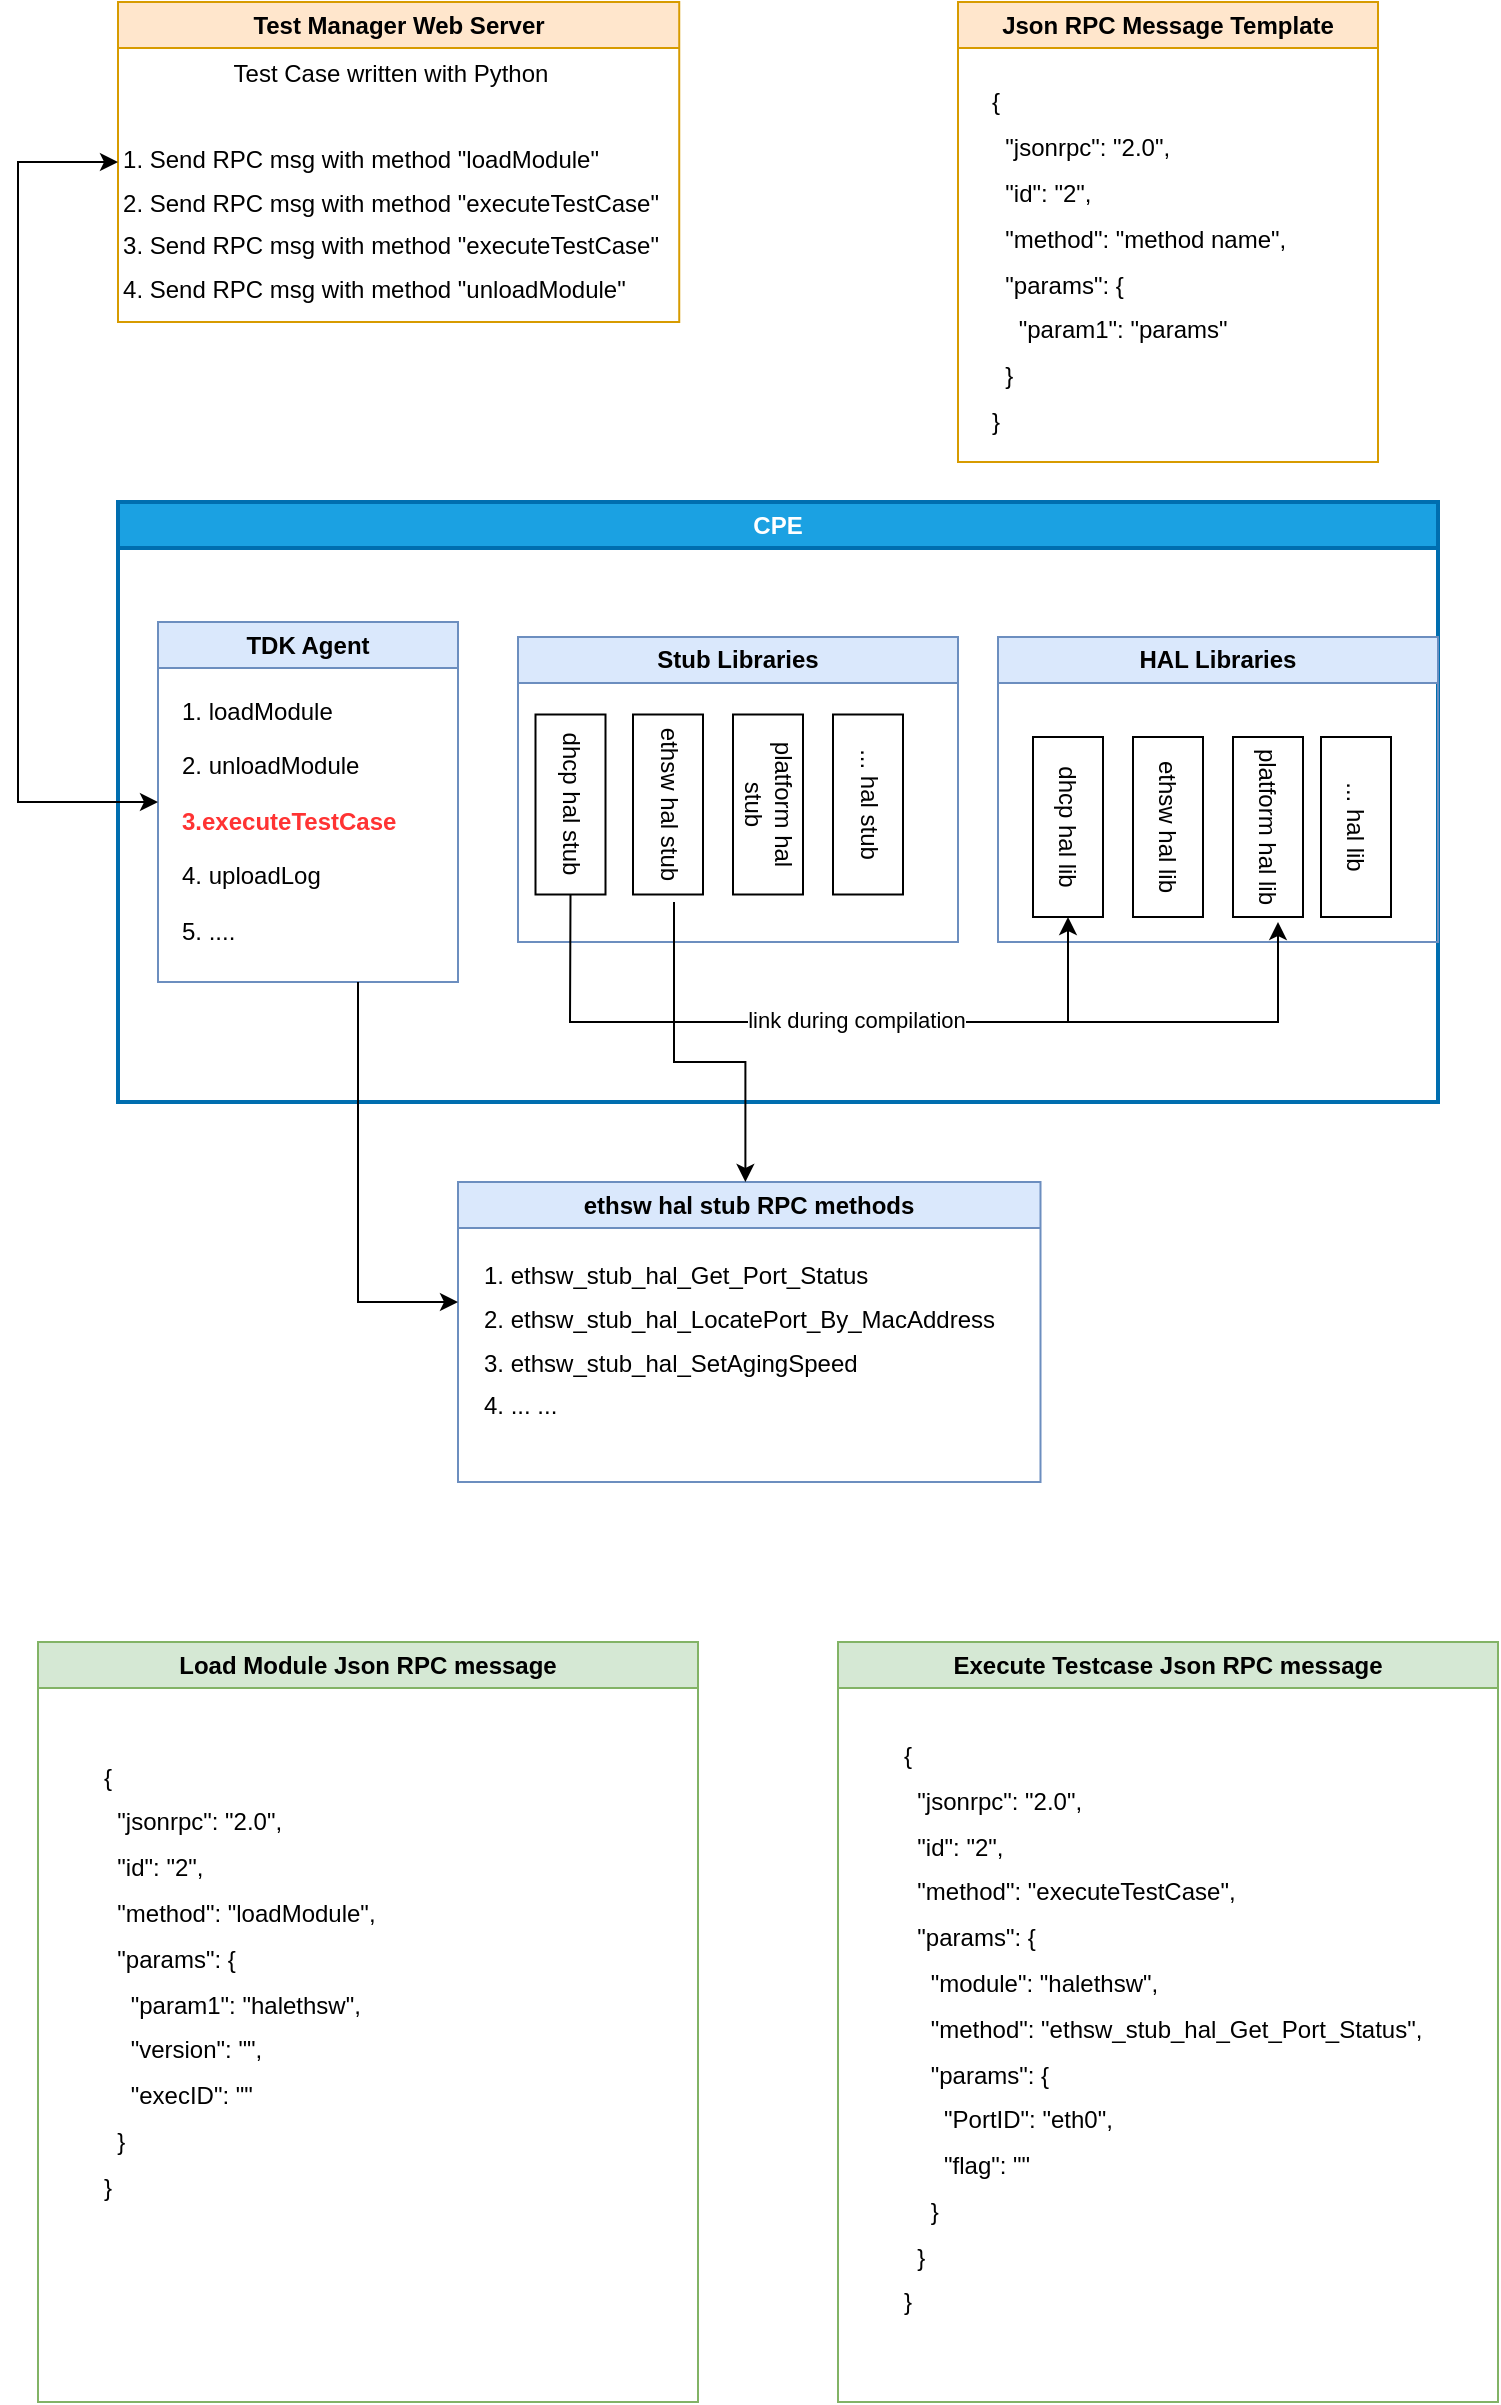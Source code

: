 <mxfile version="26.1.1">
  <diagram name="Page-1" id="eJpxqh-TB4JkxD2sImsZ">
    <mxGraphModel dx="1434" dy="738" grid="1" gridSize="10" guides="1" tooltips="1" connect="1" arrows="1" fold="1" page="1" pageScale="1" pageWidth="850" pageHeight="1100" math="0" shadow="0">
      <root>
        <mxCell id="0" />
        <mxCell id="1" parent="0" />
        <mxCell id="BGYQNN8L7f1_A7FZH2UX-1" value="CPE" style="swimlane;whiteSpace=wrap;html=1;strokeColor=#006EAF;strokeWidth=2;fillColor=#1ba1e2;fontColor=#ffffff;" vertex="1" parent="1">
          <mxGeometry x="80" y="280" width="660" height="300" as="geometry" />
        </mxCell>
        <mxCell id="BGYQNN8L7f1_A7FZH2UX-9" value="Stub Libraries" style="swimlane;whiteSpace=wrap;html=1;fillColor=#dae8fc;strokeColor=#6c8ebf;" vertex="1" parent="BGYQNN8L7f1_A7FZH2UX-1">
          <mxGeometry x="200" y="67.5" width="220" height="152.5" as="geometry" />
        </mxCell>
        <mxCell id="BGYQNN8L7f1_A7FZH2UX-10" value="dhcp hal stub" style="rounded=0;whiteSpace=wrap;html=1;rotation=90;" vertex="1" parent="BGYQNN8L7f1_A7FZH2UX-9">
          <mxGeometry x="-18.75" y="66.25" width="90" height="35" as="geometry" />
        </mxCell>
        <mxCell id="BGYQNN8L7f1_A7FZH2UX-11" value="ethsw hal stub" style="rounded=0;whiteSpace=wrap;html=1;rotation=90;" vertex="1" parent="BGYQNN8L7f1_A7FZH2UX-9">
          <mxGeometry x="30" y="66.25" width="90" height="35" as="geometry" />
        </mxCell>
        <mxCell id="BGYQNN8L7f1_A7FZH2UX-12" value="platform hal stub" style="rounded=0;whiteSpace=wrap;html=1;rotation=90;" vertex="1" parent="BGYQNN8L7f1_A7FZH2UX-9">
          <mxGeometry x="80" y="66.25" width="90" height="35" as="geometry" />
        </mxCell>
        <mxCell id="BGYQNN8L7f1_A7FZH2UX-17" value="... hal stub" style="rounded=0;whiteSpace=wrap;html=1;rotation=90;" vertex="1" parent="BGYQNN8L7f1_A7FZH2UX-9">
          <mxGeometry x="130" y="66.25" width="90" height="35" as="geometry" />
        </mxCell>
        <mxCell id="BGYQNN8L7f1_A7FZH2UX-19" value="&lt;span&gt;HAL Libraries&lt;/span&gt;" style="swimlane;whiteSpace=wrap;html=1;textShadow=0;labelBackgroundColor=none;fillColor=#dae8fc;strokeColor=#6c8ebf;" vertex="1" parent="BGYQNN8L7f1_A7FZH2UX-1">
          <mxGeometry x="440" y="67.5" width="220" height="152.5" as="geometry" />
        </mxCell>
        <mxCell id="BGYQNN8L7f1_A7FZH2UX-25" value="dhcp hal lib" style="rounded=0;whiteSpace=wrap;html=1;rotation=90;" vertex="1" parent="BGYQNN8L7f1_A7FZH2UX-19">
          <mxGeometry x="-10" y="77.5" width="90" height="35" as="geometry" />
        </mxCell>
        <mxCell id="BGYQNN8L7f1_A7FZH2UX-26" value="ethsw hal lib" style="rounded=0;whiteSpace=wrap;html=1;rotation=90;" vertex="1" parent="BGYQNN8L7f1_A7FZH2UX-19">
          <mxGeometry x="40" y="77.5" width="90" height="35" as="geometry" />
        </mxCell>
        <mxCell id="BGYQNN8L7f1_A7FZH2UX-27" value="platform hal lib" style="rounded=0;whiteSpace=wrap;html=1;rotation=90;" vertex="1" parent="BGYQNN8L7f1_A7FZH2UX-19">
          <mxGeometry x="90" y="77.5" width="90" height="35" as="geometry" />
        </mxCell>
        <mxCell id="BGYQNN8L7f1_A7FZH2UX-28" value="... hal lib" style="rounded=0;whiteSpace=wrap;html=1;rotation=90;" vertex="1" parent="BGYQNN8L7f1_A7FZH2UX-19">
          <mxGeometry x="134" y="77.5" width="90" height="35" as="geometry" />
        </mxCell>
        <mxCell id="BGYQNN8L7f1_A7FZH2UX-29" value="" style="endArrow=classic;html=1;rounded=0;exitX=1;exitY=0.5;exitDx=0;exitDy=0;entryX=1;entryY=0.5;entryDx=0;entryDy=0;" edge="1" parent="BGYQNN8L7f1_A7FZH2UX-1" source="BGYQNN8L7f1_A7FZH2UX-10" target="BGYQNN8L7f1_A7FZH2UX-25">
          <mxGeometry width="50" height="50" relative="1" as="geometry">
            <mxPoint x="230" y="200" as="sourcePoint" />
            <mxPoint x="480" y="210" as="targetPoint" />
            <Array as="points">
              <mxPoint x="226" y="260" />
              <mxPoint x="475" y="260" />
            </Array>
          </mxGeometry>
        </mxCell>
        <mxCell id="BGYQNN8L7f1_A7FZH2UX-46" value="link during compilation" style="edgeLabel;html=1;align=center;verticalAlign=middle;resizable=0;points=[];" vertex="1" connectable="0" parent="BGYQNN8L7f1_A7FZH2UX-29">
          <mxGeometry x="0.132" y="1" relative="1" as="geometry">
            <mxPoint as="offset" />
          </mxGeometry>
        </mxCell>
        <mxCell id="BGYQNN8L7f1_A7FZH2UX-30" value="" style="endArrow=classic;html=1;rounded=0;" edge="1" parent="BGYQNN8L7f1_A7FZH2UX-1">
          <mxGeometry width="50" height="50" relative="1" as="geometry">
            <mxPoint x="470" y="260" as="sourcePoint" />
            <mxPoint x="580" y="210" as="targetPoint" />
            <Array as="points">
              <mxPoint x="580" y="260" />
            </Array>
          </mxGeometry>
        </mxCell>
        <mxCell id="BGYQNN8L7f1_A7FZH2UX-31" value="TDK Agent" style="swimlane;whiteSpace=wrap;html=1;fillColor=#dae8fc;strokeColor=#6c8ebf;" vertex="1" parent="BGYQNN8L7f1_A7FZH2UX-1">
          <mxGeometry x="20" y="60" width="150" height="180" as="geometry" />
        </mxCell>
        <mxCell id="BGYQNN8L7f1_A7FZH2UX-32" value="&lt;div style=&quot;line-height: 230%;&quot;&gt;&lt;div style=&quot;text-wrap-mode: wrap;&quot;&gt;1.&amp;nbsp;loadModule&lt;/div&gt;&lt;div style=&quot;text-wrap-mode: wrap;&quot;&gt;2.&amp;nbsp;unloadModule&lt;br&gt;&lt;b&gt;&lt;font style=&quot;color: light-dark(rgb(255, 51, 51), rgb(237, 237, 237));&quot;&gt;3.executeTestCase&lt;/font&gt;&lt;/b&gt;&lt;br&gt;4.&amp;nbsp;uploadLog&lt;/div&gt;&lt;div style=&quot;text-wrap-mode: wrap;&quot;&gt;5. ....&lt;/div&gt;&lt;/div&gt;" style="text;html=1;align=left;verticalAlign=middle;resizable=0;points=[];autosize=1;strokeColor=none;fillColor=none;" vertex="1" parent="BGYQNN8L7f1_A7FZH2UX-31">
          <mxGeometry x="10" y="25" width="130" height="150" as="geometry" />
        </mxCell>
        <mxCell id="BGYQNN8L7f1_A7FZH2UX-33" value="&lt;div style=&quot;line-height: 180%;&quot;&gt;ethsw hal stub RPC methods&lt;/div&gt;" style="swimlane;whiteSpace=wrap;html=1;fillColor=#dae8fc;strokeColor=#6c8ebf;" vertex="1" parent="1">
          <mxGeometry x="250" y="620" width="291.25" height="150" as="geometry" />
        </mxCell>
        <mxCell id="BGYQNN8L7f1_A7FZH2UX-34" value="&lt;div style=&quot;line-height: 180%;&quot;&gt;&lt;div&gt;1. ethsw_stub_hal_Get_Port_Status&lt;/div&gt;&lt;div&gt;2. ethsw_stub_hal_LocatePort_By_MacAddress&lt;/div&gt;&lt;div&gt;3. ethsw_stub_hal_SetAgingSpeed&lt;/div&gt;&lt;div&gt;4. ... ...&lt;/div&gt;&lt;/div&gt;" style="text;html=1;align=left;verticalAlign=middle;resizable=0;points=[];autosize=1;strokeColor=none;fillColor=none;" vertex="1" parent="BGYQNN8L7f1_A7FZH2UX-33">
          <mxGeometry x="11.25" y="30" width="280" height="100" as="geometry" />
        </mxCell>
        <mxCell id="BGYQNN8L7f1_A7FZH2UX-35" value="Test Manager Web Server" style="swimlane;whiteSpace=wrap;html=1;fillColor=#ffe6cc;strokeColor=#d79b00;" vertex="1" parent="1">
          <mxGeometry x="80" y="30" width="280.62" height="160" as="geometry" />
        </mxCell>
        <mxCell id="BGYQNN8L7f1_A7FZH2UX-38" value="&lt;div style=&quot;line-height: 180%;&quot;&gt;Test Case written with Python&lt;div&gt;&lt;br&gt;&lt;/div&gt;&lt;div style=&quot;text-align: left;&quot;&gt;1. Send RPC msg with method &quot;loadModule&quot;&lt;/div&gt;&lt;div style=&quot;text-align: left;&quot;&gt;2. Send RPC msg with method &quot;executeTestCase&quot;&lt;/div&gt;&lt;div style=&quot;text-align: left;&quot;&gt;3. Send RPC msg with method &quot;executeTestCase&quot;&lt;/div&gt;&lt;div style=&quot;text-align: left;&quot;&gt;4. Send RPC msg with method &quot;unloadModule&quot;&lt;/div&gt;&lt;/div&gt;" style="text;html=1;align=center;verticalAlign=middle;resizable=0;points=[];autosize=1;strokeColor=none;fillColor=none;" vertex="1" parent="BGYQNN8L7f1_A7FZH2UX-35">
          <mxGeometry x="-9.38" y="20" width="290" height="140" as="geometry" />
        </mxCell>
        <mxCell id="BGYQNN8L7f1_A7FZH2UX-39" value="Json RPC Message Template" style="swimlane;whiteSpace=wrap;html=1;fillColor=#ffe6cc;strokeColor=#d79b00;" vertex="1" parent="1">
          <mxGeometry x="500" y="30" width="210" height="230" as="geometry" />
        </mxCell>
        <mxCell id="BGYQNN8L7f1_A7FZH2UX-40" value="&lt;div style=&quot;line-height: 190%;&quot;&gt;&lt;div&gt;{&amp;nbsp;&amp;nbsp;&lt;/div&gt;&lt;div&gt;&amp;nbsp; &quot;jsonrpc&quot;: &quot;2.0&quot;,&lt;/div&gt;&lt;div&gt;&amp;nbsp; &quot;id&quot;: &quot;2&quot;,&lt;/div&gt;&lt;div&gt;&amp;nbsp; &quot;method&quot;: &quot;method name&quot;,&lt;/div&gt;&lt;div&gt;&amp;nbsp; &quot;params&quot;: {&lt;/div&gt;&lt;div&gt;&amp;nbsp; &amp;nbsp; &quot;param1&quot;: &quot;params&quot;&lt;/div&gt;&lt;div&gt;&amp;nbsp; }&lt;/div&gt;&lt;div&gt;}&lt;/div&gt;&lt;/div&gt;" style="text;html=1;align=left;verticalAlign=middle;resizable=0;points=[];autosize=1;strokeColor=none;fillColor=none;" vertex="1" parent="BGYQNN8L7f1_A7FZH2UX-39">
          <mxGeometry x="15" y="30" width="170" height="200" as="geometry" />
        </mxCell>
        <mxCell id="BGYQNN8L7f1_A7FZH2UX-41" value="" style="endArrow=classic;startArrow=classic;html=1;rounded=0;exitX=0;exitY=0.5;exitDx=0;exitDy=0;" edge="1" parent="1" source="BGYQNN8L7f1_A7FZH2UX-31">
          <mxGeometry width="50" height="50" relative="1" as="geometry">
            <mxPoint x="160" y="360" as="sourcePoint" />
            <mxPoint x="80" y="110" as="targetPoint" />
            <Array as="points">
              <mxPoint x="30" y="430" />
              <mxPoint x="30" y="110" />
            </Array>
          </mxGeometry>
        </mxCell>
        <mxCell id="BGYQNN8L7f1_A7FZH2UX-44" style="edgeStyle=orthogonalEdgeStyle;rounded=0;orthogonalLoop=1;jettySize=auto;html=1;" edge="1" parent="1">
          <mxGeometry relative="1" as="geometry">
            <mxPoint x="358" y="480" as="sourcePoint" />
            <mxPoint x="393.7" y="620" as="targetPoint" />
            <Array as="points">
              <mxPoint x="358" y="560" />
              <mxPoint x="394" y="560" />
            </Array>
          </mxGeometry>
        </mxCell>
        <mxCell id="BGYQNN8L7f1_A7FZH2UX-45" value="" style="endArrow=classic;html=1;rounded=0;" edge="1" parent="1">
          <mxGeometry width="50" height="50" relative="1" as="geometry">
            <mxPoint x="200" y="520" as="sourcePoint" />
            <mxPoint x="250" y="680" as="targetPoint" />
            <Array as="points">
              <mxPoint x="200" y="680" />
            </Array>
          </mxGeometry>
        </mxCell>
        <mxCell id="BGYQNN8L7f1_A7FZH2UX-47" value="Load Module Json RPC message" style="swimlane;whiteSpace=wrap;html=1;fillColor=#d5e8d4;strokeColor=#82b366;" vertex="1" parent="1">
          <mxGeometry x="40" y="850" width="330" height="380" as="geometry" />
        </mxCell>
        <mxCell id="BGYQNN8L7f1_A7FZH2UX-48" value="&lt;div style=&quot;line-height: 190%;&quot;&gt;&lt;div&gt;{&lt;/div&gt;&lt;div&gt;&amp;nbsp; &quot;jsonrpc&quot;: &quot;2.0&quot;,&lt;/div&gt;&lt;div&gt;&amp;nbsp; &quot;id&quot;: &quot;2&quot;,&lt;/div&gt;&lt;div&gt;&amp;nbsp; &quot;method&quot;: &quot;loadModule&quot;,&lt;/div&gt;&lt;div&gt;&amp;nbsp; &quot;params&quot;: {&lt;/div&gt;&lt;div&gt;&amp;nbsp; &amp;nbsp; &quot;param1&quot;: &quot;halethsw&quot;,&lt;/div&gt;&lt;div&gt;&amp;nbsp; &amp;nbsp; &quot;version&quot;: &quot;&quot;,&lt;/div&gt;&lt;div&gt;&amp;nbsp; &amp;nbsp; &quot;execID&quot;: &quot;&quot;&lt;/div&gt;&lt;div&gt;&amp;nbsp; }&lt;/div&gt;&lt;div&gt;}&lt;/div&gt;&lt;/div&gt;" style="text;html=1;align=left;verticalAlign=middle;resizable=0;points=[];autosize=1;strokeColor=none;fillColor=none;" vertex="1" parent="BGYQNN8L7f1_A7FZH2UX-47">
          <mxGeometry x="30.62" y="50" width="160" height="240" as="geometry" />
        </mxCell>
        <mxCell id="BGYQNN8L7f1_A7FZH2UX-49" value="Execute Testcase Json RPC message" style="swimlane;whiteSpace=wrap;html=1;fillColor=#d5e8d4;strokeColor=#82b366;" vertex="1" parent="1">
          <mxGeometry x="440" y="850" width="330" height="380" as="geometry" />
        </mxCell>
        <mxCell id="BGYQNN8L7f1_A7FZH2UX-50" value="&lt;div style=&quot;line-height: 190%;&quot;&gt;&lt;div&gt;{&lt;/div&gt;&lt;div&gt;&amp;nbsp; &quot;jsonrpc&quot;: &quot;2.0&quot;,&lt;/div&gt;&lt;div&gt;&amp;nbsp; &quot;id&quot;: &quot;2&quot;,&lt;/div&gt;&lt;div&gt;&amp;nbsp; &quot;method&quot;: &quot;executeTestCase&quot;,&lt;/div&gt;&lt;div&gt;&amp;nbsp; &quot;params&quot;: {&lt;/div&gt;&lt;div&gt;&amp;nbsp; &amp;nbsp; &quot;module&quot;: &quot;halethsw&quot;,&lt;/div&gt;&lt;div&gt;&amp;nbsp; &amp;nbsp; &quot;method&quot;: &quot;ethsw_stub_hal_Get_Port_Status&quot;,&lt;/div&gt;&lt;div&gt;&amp;nbsp; &amp;nbsp; &quot;params&quot;: {&lt;/div&gt;&lt;div&gt;&amp;nbsp; &amp;nbsp; &amp;nbsp; &quot;PortID&quot;: &quot;eth0&quot;,&lt;/div&gt;&lt;div&gt;&amp;nbsp; &amp;nbsp; &amp;nbsp; &quot;flag&quot;: &quot;&quot;&lt;/div&gt;&lt;div&gt;&amp;nbsp; &amp;nbsp; }&lt;/div&gt;&lt;div&gt;&amp;nbsp; }&lt;/div&gt;&lt;div&gt;}&lt;/div&gt;&lt;div&gt;&lt;br&gt;&lt;/div&gt;&lt;/div&gt;" style="text;html=1;align=left;verticalAlign=middle;resizable=0;points=[];autosize=1;strokeColor=none;fillColor=none;" vertex="1" parent="BGYQNN8L7f1_A7FZH2UX-49">
          <mxGeometry x="30.62" y="40" width="280" height="330" as="geometry" />
        </mxCell>
      </root>
    </mxGraphModel>
  </diagram>
</mxfile>
